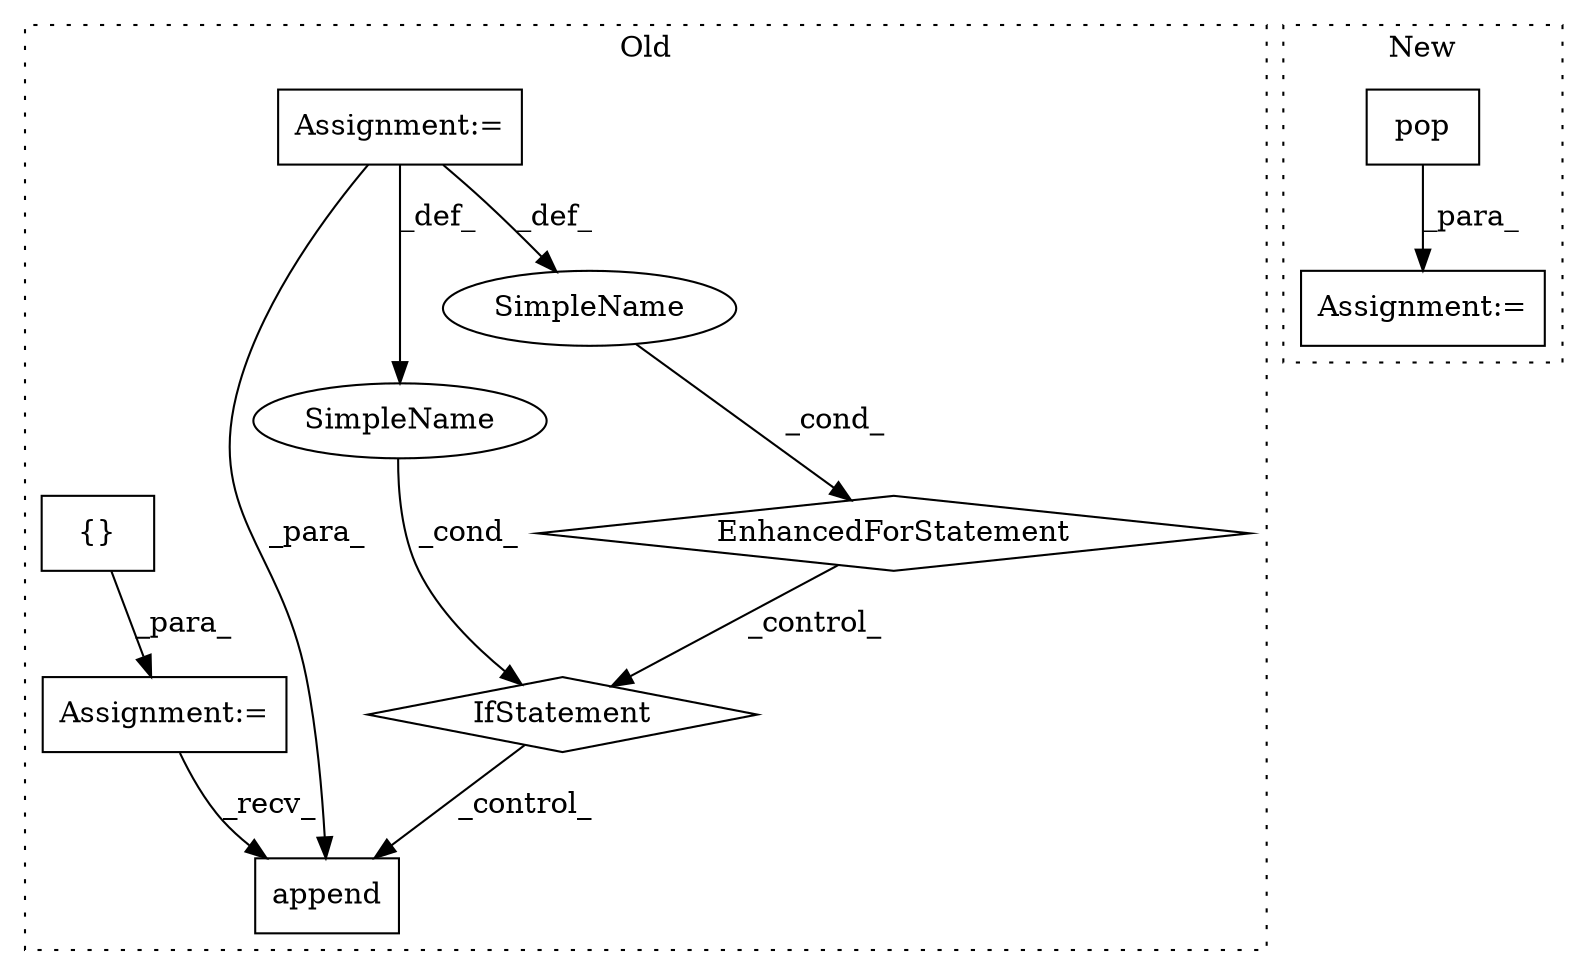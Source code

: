 digraph G {
subgraph cluster0 {
1 [label="append" a="32" s="28772,28789" l="7,1" shape="box"];
4 [label="EnhancedForStatement" a="70" s="28618,28708" l="61,2" shape="diamond"];
5 [label="Assignment:=" a="7" s="28618,28708" l="61,2" shape="box"];
6 [label="IfStatement" a="25" s="28722,28748" l="14,2" shape="diamond"];
7 [label="SimpleName" a="42" s="" l="" shape="ellipse"];
8 [label="Assignment:=" a="7" s="28596" l="1" shape="box"];
9 [label="{}" a="4" s="28606" l="2" shape="box"];
10 [label="SimpleName" a="42" s="28683" l="4" shape="ellipse"];
label = "Old";
style="dotted";
}
subgraph cluster1 {
2 [label="pop" a="32" s="27075,27111" l="4,1" shape="box"];
3 [label="Assignment:=" a="7" s="27067" l="1" shape="box"];
label = "New";
style="dotted";
}
2 -> 3 [label="_para_"];
4 -> 6 [label="_control_"];
5 -> 1 [label="_para_"];
5 -> 7 [label="_def_"];
5 -> 10 [label="_def_"];
6 -> 1 [label="_control_"];
7 -> 6 [label="_cond_"];
8 -> 1 [label="_recv_"];
9 -> 8 [label="_para_"];
10 -> 4 [label="_cond_"];
}
